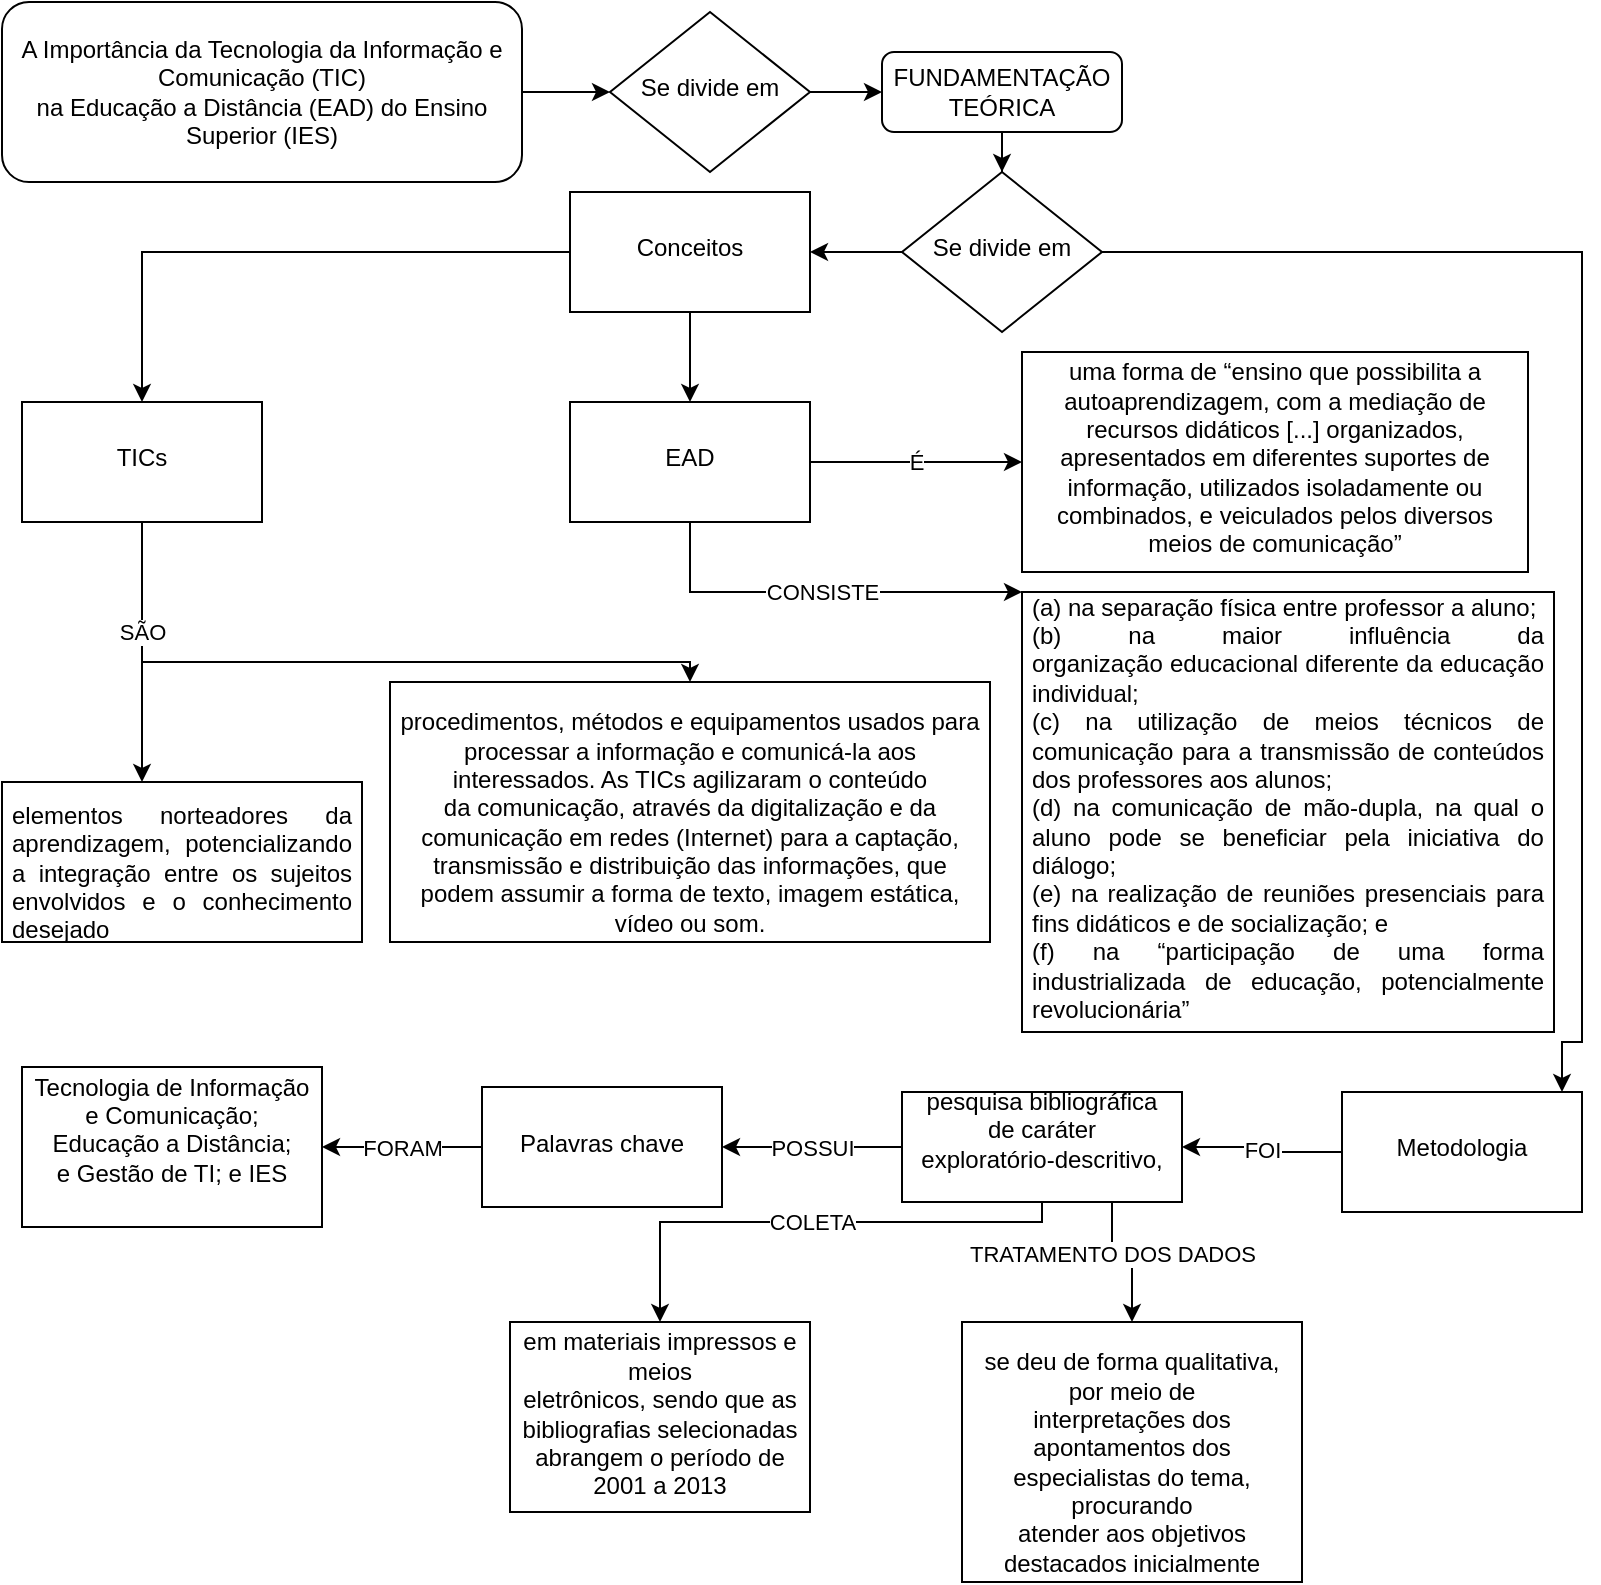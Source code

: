 <mxfile version="21.0.8" type="device"><diagram id="C5RBs43oDa-KdzZeNtuy" name="Page-1"><mxGraphModel dx="928" dy="508" grid="1" gridSize="10" guides="1" tooltips="1" connect="1" arrows="1" fold="1" page="1" pageScale="1" pageWidth="827" pageHeight="1169" math="0" shadow="0"><root><mxCell id="WIyWlLk6GJQsqaUBKTNV-0"/><mxCell id="WIyWlLk6GJQsqaUBKTNV-1" parent="WIyWlLk6GJQsqaUBKTNV-0"/><mxCell id="Oa8jFQY0l1DcsnXMWwhO-26" style="edgeStyle=orthogonalEdgeStyle;rounded=0;orthogonalLoop=1;jettySize=auto;html=1;exitX=1;exitY=0.5;exitDx=0;exitDy=0;entryX=0;entryY=0.5;entryDx=0;entryDy=0;" edge="1" parent="WIyWlLk6GJQsqaUBKTNV-1" source="Oa8jFQY0l1DcsnXMWwhO-6" target="Oa8jFQY0l1DcsnXMWwhO-8"><mxGeometry relative="1" as="geometry"/></mxCell><mxCell id="Oa8jFQY0l1DcsnXMWwhO-6" value="A Importância da Tecnologia da Informação e Comunicação (TIC)&lt;br/&gt;na Educação a Distância (EAD) do Ensino Superior (IES)" style="rounded=1;whiteSpace=wrap;html=1;fontSize=12;glass=0;strokeWidth=1;shadow=0;" vertex="1" parent="WIyWlLk6GJQsqaUBKTNV-1"><mxGeometry x="10" y="10" width="260" height="90" as="geometry"/></mxCell><mxCell id="Oa8jFQY0l1DcsnXMWwhO-7" style="edgeStyle=orthogonalEdgeStyle;rounded=0;orthogonalLoop=1;jettySize=auto;html=1;" edge="1" parent="WIyWlLk6GJQsqaUBKTNV-1" source="Oa8jFQY0l1DcsnXMWwhO-8" target="Oa8jFQY0l1DcsnXMWwhO-9"><mxGeometry relative="1" as="geometry"/></mxCell><mxCell id="Oa8jFQY0l1DcsnXMWwhO-8" value="Se divide em" style="rhombus;whiteSpace=wrap;html=1;shadow=0;fontFamily=Helvetica;fontSize=12;align=center;strokeWidth=1;spacing=6;spacingTop=-4;" vertex="1" parent="WIyWlLk6GJQsqaUBKTNV-1"><mxGeometry x="314" y="15" width="100" height="80" as="geometry"/></mxCell><mxCell id="Oa8jFQY0l1DcsnXMWwhO-13" style="edgeStyle=orthogonalEdgeStyle;rounded=0;orthogonalLoop=1;jettySize=auto;html=1;" edge="1" parent="WIyWlLk6GJQsqaUBKTNV-1" source="Oa8jFQY0l1DcsnXMWwhO-9" target="Oa8jFQY0l1DcsnXMWwhO-12"><mxGeometry relative="1" as="geometry"/></mxCell><mxCell id="Oa8jFQY0l1DcsnXMWwhO-9" value="FUNDAMENTAÇÃO TEÓRICA" style="rounded=1;whiteSpace=wrap;html=1;fontSize=12;glass=0;strokeWidth=1;shadow=0;" vertex="1" parent="WIyWlLk6GJQsqaUBKTNV-1"><mxGeometry x="450" y="35" width="120" height="40" as="geometry"/></mxCell><mxCell id="Oa8jFQY0l1DcsnXMWwhO-15" value="" style="edgeStyle=orthogonalEdgeStyle;rounded=0;orthogonalLoop=1;jettySize=auto;html=1;" edge="1" parent="WIyWlLk6GJQsqaUBKTNV-1" source="Oa8jFQY0l1DcsnXMWwhO-12" target="Oa8jFQY0l1DcsnXMWwhO-14"><mxGeometry relative="1" as="geometry"><mxPoint x="820" y="530" as="targetPoint"/><Array as="points"><mxPoint x="800" y="135"/><mxPoint x="800" y="530"/><mxPoint x="790" y="530"/></Array></mxGeometry></mxCell><mxCell id="Oa8jFQY0l1DcsnXMWwhO-17" value="" style="edgeStyle=orthogonalEdgeStyle;rounded=0;orthogonalLoop=1;jettySize=auto;html=1;" edge="1" parent="WIyWlLk6GJQsqaUBKTNV-1" source="Oa8jFQY0l1DcsnXMWwhO-12" target="Oa8jFQY0l1DcsnXMWwhO-16"><mxGeometry relative="1" as="geometry"/></mxCell><mxCell id="Oa8jFQY0l1DcsnXMWwhO-12" value="Se divide em" style="rhombus;whiteSpace=wrap;html=1;shadow=0;fontFamily=Helvetica;fontSize=12;align=center;strokeWidth=1;spacing=6;spacingTop=-4;" vertex="1" parent="WIyWlLk6GJQsqaUBKTNV-1"><mxGeometry x="460" y="95" width="100" height="80" as="geometry"/></mxCell><mxCell id="Oa8jFQY0l1DcsnXMWwhO-42" value="FOI" style="edgeStyle=orthogonalEdgeStyle;rounded=0;orthogonalLoop=1;jettySize=auto;html=1;exitX=0;exitY=0.5;exitDx=0;exitDy=0;entryX=1;entryY=0.5;entryDx=0;entryDy=0;" edge="1" parent="WIyWlLk6GJQsqaUBKTNV-1" source="Oa8jFQY0l1DcsnXMWwhO-14" target="Oa8jFQY0l1DcsnXMWwhO-34"><mxGeometry relative="1" as="geometry"/></mxCell><mxCell id="Oa8jFQY0l1DcsnXMWwhO-46" value="" style="edgeStyle=orthogonalEdgeStyle;rounded=0;orthogonalLoop=1;jettySize=auto;html=1;exitX=0.75;exitY=1;exitDx=0;exitDy=0;" edge="1" parent="WIyWlLk6GJQsqaUBKTNV-1" source="Oa8jFQY0l1DcsnXMWwhO-34" target="Oa8jFQY0l1DcsnXMWwhO-45"><mxGeometry relative="1" as="geometry"/></mxCell><mxCell id="Oa8jFQY0l1DcsnXMWwhO-47" value="TRATAMENTO DOS DADOS" style="edgeLabel;html=1;align=center;verticalAlign=middle;resizable=0;points=[];" vertex="1" connectable="0" parent="Oa8jFQY0l1DcsnXMWwhO-46"><mxGeometry x="-0.263" relative="1" as="geometry"><mxPoint as="offset"/></mxGeometry></mxCell><mxCell id="Oa8jFQY0l1DcsnXMWwhO-14" value="Metodologia" style="whiteSpace=wrap;html=1;shadow=0;strokeWidth=1;spacing=6;spacingTop=-4;" vertex="1" parent="WIyWlLk6GJQsqaUBKTNV-1"><mxGeometry x="680" y="555" width="120" height="60" as="geometry"/></mxCell><mxCell id="Oa8jFQY0l1DcsnXMWwhO-19" value="" style="edgeStyle=orthogonalEdgeStyle;rounded=0;orthogonalLoop=1;jettySize=auto;html=1;" edge="1" parent="WIyWlLk6GJQsqaUBKTNV-1" source="Oa8jFQY0l1DcsnXMWwhO-16" target="Oa8jFQY0l1DcsnXMWwhO-18"><mxGeometry relative="1" as="geometry"/></mxCell><mxCell id="Oa8jFQY0l1DcsnXMWwhO-25" value="" style="edgeStyle=orthogonalEdgeStyle;rounded=0;orthogonalLoop=1;jettySize=auto;html=1;" edge="1" parent="WIyWlLk6GJQsqaUBKTNV-1" source="Oa8jFQY0l1DcsnXMWwhO-16" target="Oa8jFQY0l1DcsnXMWwhO-24"><mxGeometry relative="1" as="geometry"/></mxCell><mxCell id="Oa8jFQY0l1DcsnXMWwhO-16" value="Conceitos" style="whiteSpace=wrap;html=1;shadow=0;strokeWidth=1;spacing=6;spacingTop=-4;" vertex="1" parent="WIyWlLk6GJQsqaUBKTNV-1"><mxGeometry x="294" y="105" width="120" height="60" as="geometry"/></mxCell><mxCell id="Oa8jFQY0l1DcsnXMWwhO-23" value="É" style="edgeStyle=orthogonalEdgeStyle;rounded=0;orthogonalLoop=1;jettySize=auto;html=1;" edge="1" parent="WIyWlLk6GJQsqaUBKTNV-1" source="Oa8jFQY0l1DcsnXMWwhO-18" target="Oa8jFQY0l1DcsnXMWwhO-22"><mxGeometry relative="1" as="geometry"><Array as="points"><mxPoint x="480" y="240"/><mxPoint x="480" y="240"/></Array></mxGeometry></mxCell><mxCell id="Oa8jFQY0l1DcsnXMWwhO-33" value="CONSISTE" style="edgeStyle=orthogonalEdgeStyle;rounded=0;orthogonalLoop=1;jettySize=auto;html=1;exitX=0.5;exitY=1;exitDx=0;exitDy=0;entryX=0;entryY=0;entryDx=0;entryDy=0;" edge="1" parent="WIyWlLk6GJQsqaUBKTNV-1" source="Oa8jFQY0l1DcsnXMWwhO-18" target="Oa8jFQY0l1DcsnXMWwhO-20"><mxGeometry relative="1" as="geometry"><Array as="points"><mxPoint x="354" y="305"/></Array></mxGeometry></mxCell><mxCell id="Oa8jFQY0l1DcsnXMWwhO-18" value="EAD" style="whiteSpace=wrap;html=1;shadow=0;strokeWidth=1;spacing=6;spacingTop=-4;" vertex="1" parent="WIyWlLk6GJQsqaUBKTNV-1"><mxGeometry x="294" y="210" width="120" height="60" as="geometry"/></mxCell><mxCell id="Oa8jFQY0l1DcsnXMWwhO-20" value="&lt;div style=&quot;text-align: justify;&quot;&gt;&lt;span style=&quot;background-color: initial;&quot;&gt;(a) na separação&amp;nbsp;&lt;/span&gt;&lt;span style=&quot;background-color: initial;&quot;&gt;física entre professor a aluno;&amp;nbsp;&lt;/span&gt;&lt;/div&gt;&lt;div style=&quot;text-align: justify;&quot;&gt;&lt;span style=&quot;background-color: initial;&quot;&gt;(b) na maior influência da organização&amp;nbsp;&lt;/span&gt;&lt;span style=&quot;background-color: initial;&quot;&gt;educacional diferente da educação individual;&amp;nbsp;&lt;/span&gt;&lt;/div&gt;&lt;div style=&quot;text-align: justify;&quot;&gt;&lt;span style=&quot;background-color: initial;&quot;&gt;(c) na utilização de meios&amp;nbsp;&lt;/span&gt;&lt;span style=&quot;background-color: initial;&quot;&gt;técnicos de comunicação para a transmissão de conteúdos dos professores aos&amp;nbsp;&lt;/span&gt;&lt;span style=&quot;background-color: initial;&quot;&gt;alunos;&lt;/span&gt;&lt;/div&gt;&lt;div style=&quot;text-align: justify;&quot;&gt;&lt;span style=&quot;background-color: initial;&quot;&gt;(d) na comunicação de mão-dupla, na qual o aluno pode se beneficiar&amp;nbsp;&lt;/span&gt;&lt;span style=&quot;background-color: initial;&quot;&gt;pela iniciativa do diálogo;&amp;nbsp;&lt;/span&gt;&lt;/div&gt;&lt;div style=&quot;text-align: justify;&quot;&gt;&lt;span style=&quot;background-color: initial;&quot;&gt;(e) na realização de reuniões presenciais para fins&amp;nbsp;&lt;/span&gt;&lt;span style=&quot;background-color: initial;&quot;&gt;didáticos e de socialização; e&amp;nbsp;&lt;/span&gt;&lt;/div&gt;&lt;div style=&quot;text-align: justify;&quot;&gt;&lt;span style=&quot;background-color: initial;&quot;&gt;(f) na “participação de uma forma industrializada&amp;nbsp;&lt;/span&gt;&lt;span style=&quot;background-color: initial;&quot;&gt;de educação, potencialmente revolucionária”&lt;/span&gt;&lt;/div&gt;" style="whiteSpace=wrap;html=1;shadow=0;strokeWidth=1;spacing=6;spacingTop=-4;" vertex="1" parent="WIyWlLk6GJQsqaUBKTNV-1"><mxGeometry x="520" y="305" width="266" height="220" as="geometry"/></mxCell><mxCell id="Oa8jFQY0l1DcsnXMWwhO-22" value="uma forma de “ensino que possibilita a autoaprendizagem, com a mediação de recursos didáticos [...] organizados, apresentados em diferentes suportes de informação, utilizados isoladamente ou combinados, e veiculados pelos diversos meios de comunicação”" style="whiteSpace=wrap;html=1;shadow=0;strokeWidth=1;spacing=6;spacingTop=-4;" vertex="1" parent="WIyWlLk6GJQsqaUBKTNV-1"><mxGeometry x="520" y="185" width="253" height="110" as="geometry"/></mxCell><mxCell id="Oa8jFQY0l1DcsnXMWwhO-28" value="" style="edgeStyle=orthogonalEdgeStyle;rounded=0;orthogonalLoop=1;jettySize=auto;html=1;" edge="1" parent="WIyWlLk6GJQsqaUBKTNV-1" source="Oa8jFQY0l1DcsnXMWwhO-24" target="Oa8jFQY0l1DcsnXMWwhO-27"><mxGeometry relative="1" as="geometry"><Array as="points"><mxPoint x="80" y="360"/><mxPoint x="80" y="360"/></Array></mxGeometry></mxCell><mxCell id="Oa8jFQY0l1DcsnXMWwhO-31" value="SÃO" style="edgeStyle=orthogonalEdgeStyle;rounded=0;orthogonalLoop=1;jettySize=auto;html=1;" edge="1" parent="WIyWlLk6GJQsqaUBKTNV-1" source="Oa8jFQY0l1DcsnXMWwhO-24" target="Oa8jFQY0l1DcsnXMWwhO-30"><mxGeometry x="-0.692" relative="1" as="geometry"><Array as="points"><mxPoint x="80" y="340"/></Array><mxPoint as="offset"/></mxGeometry></mxCell><mxCell id="Oa8jFQY0l1DcsnXMWwhO-24" value="TICs" style="whiteSpace=wrap;html=1;shadow=0;strokeWidth=1;spacing=6;spacingTop=-4;" vertex="1" parent="WIyWlLk6GJQsqaUBKTNV-1"><mxGeometry x="20" y="210" width="120" height="60" as="geometry"/></mxCell><mxCell id="Oa8jFQY0l1DcsnXMWwhO-27" value="&lt;br&gt;&lt;div style=&quot;text-align: justify;&quot;&gt;&lt;span style=&quot;background-color: initial;&quot;&gt;elementos &lt;/span&gt;&lt;span style=&quot;background-color: initial;&quot;&gt;norteadores da aprendizagem, potencializando a integração entre os sujeitos &lt;/span&gt;&lt;span style=&quot;background-color: initial;&quot;&gt;envolvidos e o conhecimento desejado&lt;/span&gt;&lt;/div&gt;" style="whiteSpace=wrap;html=1;shadow=0;strokeWidth=1;spacing=6;spacingTop=-4;" vertex="1" parent="WIyWlLk6GJQsqaUBKTNV-1"><mxGeometry x="10" y="400" width="180" height="80" as="geometry"/></mxCell><mxCell id="Oa8jFQY0l1DcsnXMWwhO-30" value="&lt;br&gt;procedimentos, métodos e equipamentos usados para processar a informação e comunicá-la aos interessados. As TICs agilizaram o conteúdo da&amp;nbsp;comunicação, através da digitalização e da comunicação em redes (Internet) para a captação, transmissão e distribuição das informações, que podem assumir a forma de texto, imagem estática, vídeo ou som." style="whiteSpace=wrap;html=1;shadow=0;strokeWidth=1;spacing=6;spacingTop=-4;" vertex="1" parent="WIyWlLk6GJQsqaUBKTNV-1"><mxGeometry x="204" y="350" width="300" height="130" as="geometry"/></mxCell><mxCell id="Oa8jFQY0l1DcsnXMWwhO-39" value="POSSUI" style="edgeStyle=orthogonalEdgeStyle;rounded=0;orthogonalLoop=1;jettySize=auto;html=1;" edge="1" parent="WIyWlLk6GJQsqaUBKTNV-1" source="Oa8jFQY0l1DcsnXMWwhO-34" target="Oa8jFQY0l1DcsnXMWwhO-38"><mxGeometry relative="1" as="geometry"/></mxCell><mxCell id="Oa8jFQY0l1DcsnXMWwhO-44" value="COLETA" style="edgeStyle=orthogonalEdgeStyle;rounded=0;orthogonalLoop=1;jettySize=auto;html=1;" edge="1" parent="WIyWlLk6GJQsqaUBKTNV-1" source="Oa8jFQY0l1DcsnXMWwhO-34" target="Oa8jFQY0l1DcsnXMWwhO-43"><mxGeometry relative="1" as="geometry"><Array as="points"><mxPoint x="530" y="620"/><mxPoint x="339" y="620"/></Array></mxGeometry></mxCell><mxCell id="Oa8jFQY0l1DcsnXMWwhO-34" value="&#10;pesquisa bibliográfica de caráter&#10;exploratório-descritivo,&#10;&#10;" style="whiteSpace=wrap;html=1;shadow=0;strokeWidth=1;spacing=6;spacingTop=-4;" vertex="1" parent="WIyWlLk6GJQsqaUBKTNV-1"><mxGeometry x="460" y="555" width="140" height="55" as="geometry"/></mxCell><mxCell id="Oa8jFQY0l1DcsnXMWwhO-41" value="FORAM" style="edgeStyle=orthogonalEdgeStyle;rounded=0;orthogonalLoop=1;jettySize=auto;html=1;" edge="1" parent="WIyWlLk6GJQsqaUBKTNV-1" source="Oa8jFQY0l1DcsnXMWwhO-38" target="Oa8jFQY0l1DcsnXMWwhO-40"><mxGeometry relative="1" as="geometry"/></mxCell><mxCell id="Oa8jFQY0l1DcsnXMWwhO-38" value="Palavras chave" style="whiteSpace=wrap;html=1;shadow=0;strokeWidth=1;spacing=6;spacingTop=-4;" vertex="1" parent="WIyWlLk6GJQsqaUBKTNV-1"><mxGeometry x="250" y="552.5" width="120" height="60" as="geometry"/></mxCell><mxCell id="Oa8jFQY0l1DcsnXMWwhO-40" value="&#10;Tecnologia de Informação e Comunicação; Educação a Distância;&#10;e Gestão de TI; e IES&#10;&#10;" style="whiteSpace=wrap;html=1;shadow=0;strokeWidth=1;spacing=6;spacingTop=-4;" vertex="1" parent="WIyWlLk6GJQsqaUBKTNV-1"><mxGeometry x="20" y="542.5" width="150" height="80" as="geometry"/></mxCell><mxCell id="Oa8jFQY0l1DcsnXMWwhO-43" value="em materiais impressos e meios&lt;br&gt;eletrônicos, sendo que as bibliografias selecionadas abrangem o período de&lt;br&gt;2001 a 2013" style="whiteSpace=wrap;html=1;shadow=0;strokeWidth=1;spacing=6;spacingTop=-4;" vertex="1" parent="WIyWlLk6GJQsqaUBKTNV-1"><mxGeometry x="264" y="670" width="150" height="95" as="geometry"/></mxCell><mxCell id="Oa8jFQY0l1DcsnXMWwhO-45" value="&lt;br&gt;se deu de forma qualitativa, por meio de&lt;br&gt;interpretações dos apontamentos dos especialistas do tema, procurando&lt;br&gt;atender aos objetivos destacados inicialmente&lt;br&gt;" style="whiteSpace=wrap;html=1;shadow=0;strokeWidth=1;spacing=6;spacingTop=-4;" vertex="1" parent="WIyWlLk6GJQsqaUBKTNV-1"><mxGeometry x="490" y="670" width="170" height="130" as="geometry"/></mxCell></root></mxGraphModel></diagram></mxfile>
